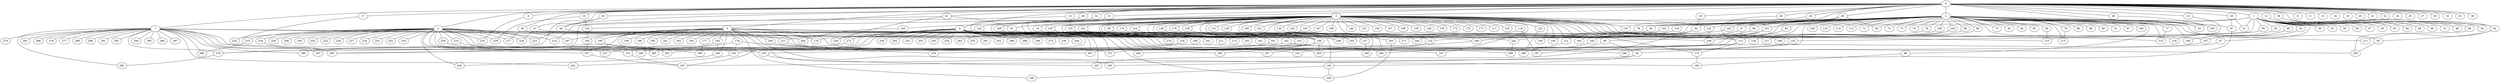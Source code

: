 
graph graphname {
    0 -- 1
0 -- 2
0 -- 3
0 -- 4
0 -- 5
0 -- 6
0 -- 7
0 -- 8
0 -- 9
0 -- 10
0 -- 11
0 -- 12
0 -- 13
0 -- 14
0 -- 15
0 -- 16
0 -- 17
0 -- 18
0 -- 19
0 -- 20
0 -- 21
0 -- 22
0 -- 23
0 -- 24
0 -- 25
0 -- 26
0 -- 27
0 -- 28
0 -- 29
0 -- 30
0 -- 31
0 -- 32
0 -- 33
0 -- 34
0 -- 35
0 -- 36
0 -- 37
0 -- 38
0 -- 39
0 -- 40
0 -- 41
0 -- 42
0 -- 43
0 -- 44
0 -- 45
0 -- 46
0 -- 47
1 -- 48
1 -- 49
1 -- 50
1 -- 51
1 -- 52
1 -- 53
1 -- 54
1 -- 55
1 -- 56
1 -- 57
1 -- 58
1 -- 59
1 -- 60
1 -- 61
1 -- 62
1 -- 63
1 -- 64
1 -- 65
1 -- 66
1 -- 67
1 -- 68
1 -- 69
1 -- 70
2 -- 71
2 -- 72
2 -- 73
2 -- 74
2 -- 75
2 -- 76
2 -- 77
2 -- 78
2 -- 79
2 -- 80
2 -- 81
2 -- 82
2 -- 83
2 -- 84
2 -- 85
2 -- 86
2 -- 87
2 -- 88
2 -- 89
2 -- 90
2 -- 91
2 -- 92
2 -- 93
2 -- 94
2 -- 95
2 -- 96
2 -- 97
2 -- 98
2 -- 99
2 -- 100
2 -- 101
2 -- 102
2 -- 103
2 -- 104
2 -- 105
2 -- 106
2 -- 107
2 -- 108
2 -- 109
2 -- 110
2 -- 111
2 -- 112
2 -- 113
2 -- 114
2 -- 115
2 -- 116
2 -- 213
2 -- 37
2 -- 122
2 -- 43
2 -- 189
2 -- 155
3 -- 128
3 -- 130
3 -- 131
3 -- 132
3 -- 133
3 -- 134
3 -- 129
3 -- 136
3 -- 137
3 -- 138
3 -- 139
3 -- 140
3 -- 141
3 -- 142
3 -- 143
3 -- 144
3 -- 145
3 -- 146
3 -- 147
3 -- 148
3 -- 149
3 -- 150
3 -- 151
3 -- 152
3 -- 153
3 -- 154
3 -- 155
3 -- 156
3 -- 157
3 -- 158
3 -- 159
3 -- 160
3 -- 161
3 -- 162
3 -- 163
3 -- 164
3 -- 165
3 -- 166
3 -- 167
3 -- 168
3 -- 169
3 -- 170
3 -- 135
3 -- 172
3 -- 173
3 -- 174
3 -- 175
3 -- 176
3 -- 171
3 -- 117
3 -- 118
3 -- 119
3 -- 120
3 -- 121
3 -- 122
3 -- 123
3 -- 124
3 -- 125
3 -- 126
3 -- 127
3 -- 235
4 -- 177
4 -- 178
4 -- 179
4 -- 180
4 -- 181
4 -- 182
4 -- 183
4 -- 184
4 -- 185
4 -- 186
4 -- 187
4 -- 188
4 -- 189
4 -- 190
4 -- 191
4 -- 192
4 -- 193
4 -- 194
4 -- 195
4 -- 196
4 -- 197
4 -- 198
4 -- 199
4 -- 200
4 -- 201
4 -- 202
5 -- 203
5 -- 204
5 -- 205
5 -- 206
5 -- 207
5 -- 208
5 -- 209
5 -- 210
5 -- 211
5 -- 212
5 -- 213
5 -- 214
5 -- 215
5 -- 216
5 -- 217
5 -- 218
5 -- 219
5 -- 220
5 -- 221
5 -- 222
5 -- 223
5 -- 224
5 -- 225
5 -- 226
5 -- 227
5 -- 228
5 -- 229
5 -- 230
5 -- 231
5 -- 232
5 -- 233
5 -- 234
5 -- 235
5 -- 236
5 -- 237
6 -- 256
6 -- 258
6 -- 259
6 -- 260
6 -- 261
6 -- 262
6 -- 257
6 -- 264
6 -- 265
6 -- 266
6 -- 267
6 -- 268
6 -- 269
6 -- 270
6 -- 271
6 -- 272
6 -- 273
6 -- 274
6 -- 275
6 -- 263
6 -- 238
6 -- 239
6 -- 240
6 -- 241
6 -- 242
6 -- 243
6 -- 244
6 -- 245
6 -- 246
6 -- 247
6 -- 248
6 -- 249
6 -- 250
6 -- 251
6 -- 252
6 -- 253
6 -- 254
6 -- 255
7 -- 276
7 -- 277
7 -- 278
7 -- 279
7 -- 280
7 -- 281
7 -- 282
7 -- 283
7 -- 284
7 -- 285
7 -- 286
7 -- 287
7 -- 288
7 -- 289
7 -- 290
7 -- 291
7 -- 292
7 -- 293
7 -- 294
7 -- 295
7 -- 296
7 -- 297
7 -- 298
7 -- 299
7 -- 60
9 -- 233
10 -- 154
10 -- 228
12 -- 54
13 -- 133
13 -- 285
14 -- 112
14 -- 188
17 -- 225
18 -- 84
23 -- 123
26 -- 102
28 -- 217
28 -- 197
29 -- 153
31 -- 95
31 -- 274
34 -- 138
35 -- 278
35 -- 44
36 -- 42
37 -- 112
37 -- 121
37 -- 146
39 -- 191
39 -- 80
39 -- 58
40 -- 105
41 -- 214
41 -- 61
41 -- 239
42 -- 93
42 -- 111
44 -- 223
44 -- 173
45 -- 51
45 -- 87
46 -- 112
47 -- 179
47 -- 224
49 -- 107
49 -- 106
52 -- 107
60 -- 92
60 -- 187
61 -- 162
62 -- 134
65 -- 118
66 -- 260
67 -- 258
76 -- 242
77 -- 213
78 -- 179
79 -- 113
80 -- 165
83 -- 112
84 -- 247
84 -- 189
87 -- 267
89 -- 166
92 -- 183
92 -- 143
93 -- 260
94 -- 211
95 -- 153
96 -- 127
98 -- 180
99 -- 123
101 -- 285
101 -- 160
102 -- 130
103 -- 203
103 -- 208
104 -- 240
104 -- 128
107 -- 246
109 -- 209
112 -- 174
112 -- 218
116 -- 132
116 -- 271
118 -- 200
119 -- 187
119 -- 283
120 -- 200
121 -- 299
122 -- 209
124 -- 138
125 -- 280
129 -- 245
132 -- 257
133 -- 137
136 -- 208
137 -- 169
138 -- 258
138 -- 248
138 -- 256
142 -- 221
142 -- 235
143 -- 195
143 -- 259
145 -- 284
150 -- 241
151 -- 161
153 -- 263
154 -- 192
160 -- 280
161 -- 287
162 -- 205
162 -- 167
163 -- 240
163 -- 202
163 -- 181
168 -- 188
170 -- 272
174 -- 180
176 -- 245
177 -- 199
178 -- 191
178 -- 212
178 -- 270
184 -- 263
185 -- 237
185 -- 186
186 -- 229
189 -- 243
190 -- 205
191 -- 292
192 -- 207
203 -- 259
207 -- 267
210 -- 265
212 -- 267
215 -- 298
218 -- 247
219 -- 285
221 -- 272
230 -- 264
235 -- 290
242 -- 299
273 -- 278
278 -- 282

}
